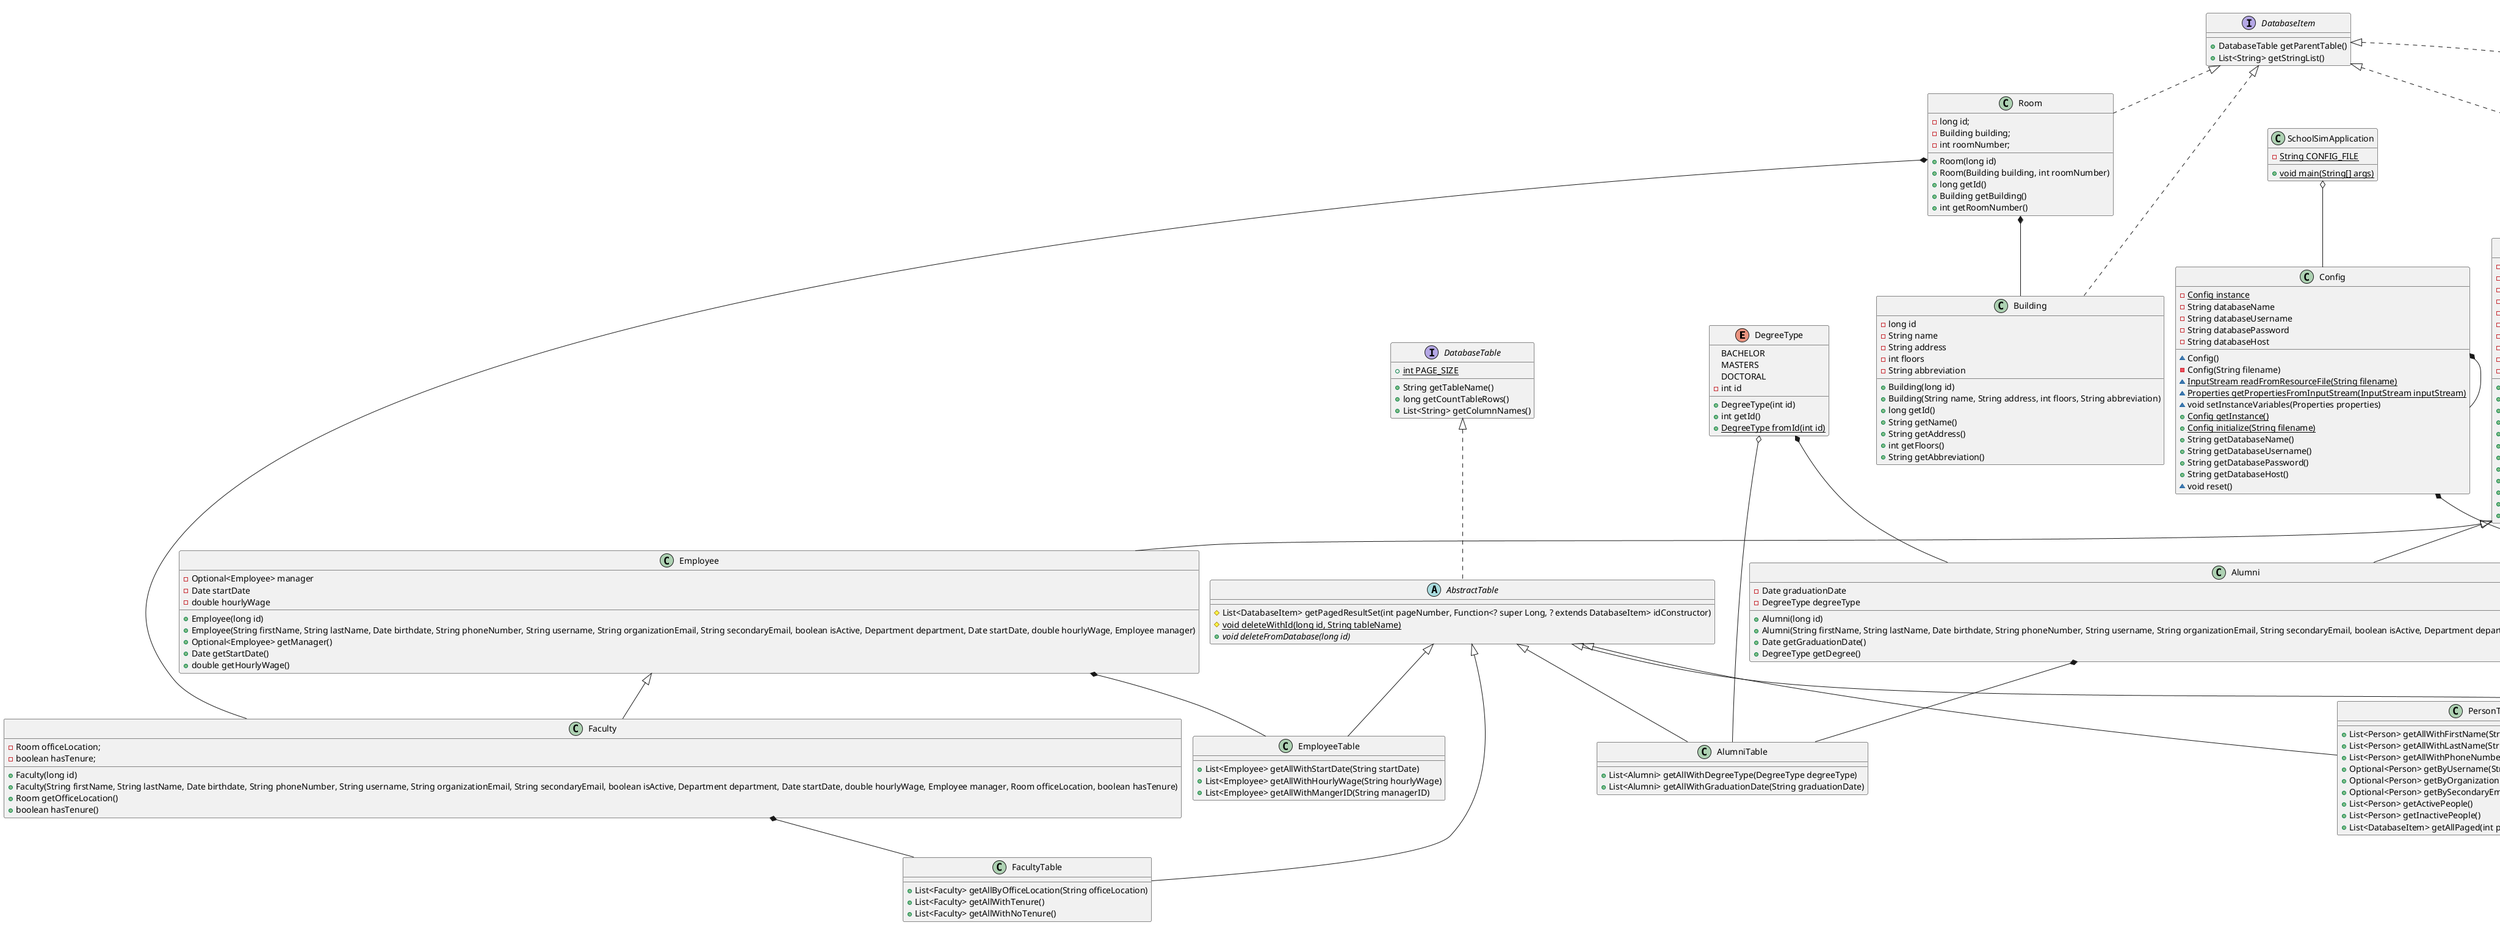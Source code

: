 @startuml
!pragma layout smetana
'https://plantuml.com/class-diagram

enum DegreeType {
BACHELOR
MASTERS
DOCTORAL
-int id
+DegreeType(int id)
+int getId()
+{static}DegreeType fromId(int id)
}
DegreeType *-- Alumni

enum Grade {
FRESHMAN
SOPHOMORE
JUNIOR
SENIOR
GRADUATE
DOCTORAL
-int id
+Grade(int id)
+int getId()
+{static}Grade fromId(int id)
}
Grade *-- Student

interface DatabaseItem {
+DatabaseTable getParentTable()
+List<String> getStringList()
}

interface DatabaseTable {
    +{static}int PAGE_SIZE
    +String getTableName()
    +long getCountTableRows()
    +List<String> getColumnNames()
}

interface Webform {
}

class Alumni extends Person {
    -Date graduationDate
    -DegreeType degreeType

    +Alumni(long id)
    +Alumni(String firstName, String lastName, Date birthdate, String phoneNumber, String username, String organizationEmail, String secondaryEmail, boolean isActive, Department department, Date graduationDate, DegreeType degreeType)
    +Date getGraduationDate()
    +DegreeType getDegree()
}

class Building implements DatabaseItem {
    -long id
    -String name
    -String address
    -int floors
    -String abbreviation

    +Building(long id)
    +Building(String name, String address, int floors, String abbreviation)
    +long getId()
    +String getName()
    +String getAddress()
    +int getFloors()
    +String getAbbreviation()
}

class Department implements DatabaseItem {
    -long id
    -String name

    +Department(long id)
    +Department(String name)
    +long getId()
    +String getName()
}
Department *-- Person

class Employee extends Person {
    -Optional<Employee> manager
    -Date startDate
    -double hourlyWage

    +Employee(long id)
    +Employee(String firstName, String lastName, Date birthdate, String phoneNumber, String username, String organizationEmail, String secondaryEmail, boolean isActive, Department department, Date startDate, double hourlyWage, Employee manager)
    +Optional<Employee> getManager()
    +Date getStartDate()
    +double getHourlyWage()
}

class Faculty extends Employee {
    -Room officeLocation;
    -boolean hasTenure;

    +Faculty(long id)
    +Faculty(String firstName, String lastName, Date birthdate, String phoneNumber, String username, String organizationEmail, String secondaryEmail, boolean isActive, Department department, Date startDate, double hourlyWage, Employee manager, Room officeLocation, boolean hasTenure)
    +Room getOfficeLocation()
    +boolean hasTenure()
}

class Person implements DatabaseItem {
    - long id
    - String firstName
    - String lastName
    - Date birthdate
    - String phoneNumber
    - String username
    - String organizationEmail
    - String secondaryEmail
    - boolean isActive
    - Department department

    +Person(long id)
    +Person(String firstName, String lastName, Date birthdate, String phoneNumber, String username, String organizationEmail, String secondaryEmail, boolean isActive, Department department)
    +long getId()
    +String getFirstName()
    +String getLastName()
    +Date getBirthdate()
    +String getPhoneNumber()
    +String getUsername()
    +String getOrganizationEmail()
    +String getSecondaryEmail()
    +boolean isActive()
    +Department getDepartment()
}
Person *-- Database

class Room implements DatabaseItem {
     -long id;
     -Building building;
     -int roomNumber;

     +Room(long id)
     +Room(Building building, int roomNumber)
     +long getId()
     +Building getBuilding()
     +int getRoomNumber()
}
Room *-- Faculty
Room *-- Building

class Student extends Person {
    -String major;
    -Grade grade;

    +Student(long id)
    +Student(String firstName, String lastName, Date birthdate, String phoneNumber, String username, String organizationEmail, String secondaryEmail, boolean isActive, Department department, String major, Grade grade)
    +String getMajor()
    +Grade getGrade()
}

class Config {
    -{static} Config instance
    -String databaseName
    -String databaseUsername
    -String databasePassword
    -String databaseHost

    ~Config()
    -Config(String filename)
    ~{static}InputStream readFromResourceFile(String filename)
    ~{static}Properties getPropertiesFromInputStream(InputStream inputStream)
    ~void setInstanceVariables(Properties properties)
    +{static}Config getInstance()
    +{static}Config initialize(String filename)
    +String getDatabaseName()
    +String getDatabaseUsername()
    +String getDatabasePassword()
    +String getDatabaseHost()
    ~void reset()
}
Config *-- Config
Config *-- Database

class Database {
 -{static} int NETWORK_TIMEOUT
 -{static} Database instance
 -Connection databaseConnection

 -Database()
 +{static} Database getInstance()
 -void initializeDatabase()
 -boolean testHostConnection(String host)
 +Connection getDatabaseConnection()
 ~void reset()
}
Database *-- Database


class SchoolSimApplication {
  -{static} String CONFIG_FILE

  +{static} void main(String[] args)
}
SchoolSimApplication o-- Config

abstract class AbstractTable implements DatabaseTable {
    #List<DatabaseItem> getPagedResultSet(int pageNumber, Function<? super Long, ? extends DatabaseItem> idConstructor)
    #{static} void deleteWithId(long id, String tableName)
    +{abstract} void deleteFromDatabase(long id)
}

class AlumniTable extends AbstractTable {
    +List<Alumni> getAllWithDegreeType(DegreeType degreeType)
    +List<Alumni> getAllWithGraduationDate(String graduationDate)
}
Alumni *-- AlumniTable
DegreeType o-- AlumniTable

class EmployeeTable extends AbstractTable {
    +List<Employee> getAllWithStartDate(String startDate)
    +List<Employee> getAllWithHourlyWage(String hourlyWage)
    +List<Employee> getAllWithMangerID(String managerID)
}
Employee *-- EmployeeTable

class FacultyTable extends AbstractTable {
    +List<Faculty> getAllByOfficeLocation(String officeLocation)
    +List<Faculty> getAllWithTenure()
    +List<Faculty> getAllWithNoTenure()
}
Faculty *-- FacultyTable

class PersonTable extends AbstractTable {
    +List<Person> getAllWithFirstName(String firstName)
    +List<Person> getAllWithLastName(String lastName)
    +List<Person> getAllWithPhoneNumber(String phoneNumber)
    +Optional<Person> getByUsername(String username)
    +Optional<Person> getByOrganizationEmail(String organizationEmail)
    +Optional<Person> getBySecondaryEmail(String secondaryEmail)
    +List<Person> getActivePeople()
    +List<Person> getInactivePeople()
    +List<DatabaseItem> getAllPaged(int pageNumber)
}
Person *-- PersonTable

class StudentTable extends AbstractTable {
    +List<Student> getAllWithMajor(String major)
    +List<Student> getAllInGrade(Grade grade)
}
Grade o-- StudentTable
Student *-- StudentTable

class DashboardController {
    +String renderDashboard(Model model)
}

class OrganizationFormController {
    +void addViewControllers(ViewControllerRegistry registry)
    ~DatabaseTable getTableFromKey(Optional<String> key)
    +String form(@RequestParam Optional<String> type, Model model)
}

class PersonFormController {
}

class PlacesFormController {
}

class AlumniForm implements Webform {
}
Alumni *-- AlumniForm

class PersonForm implements Webform {
}
Person *-- PersonForm

class TableVisualizer {
}

@enduml